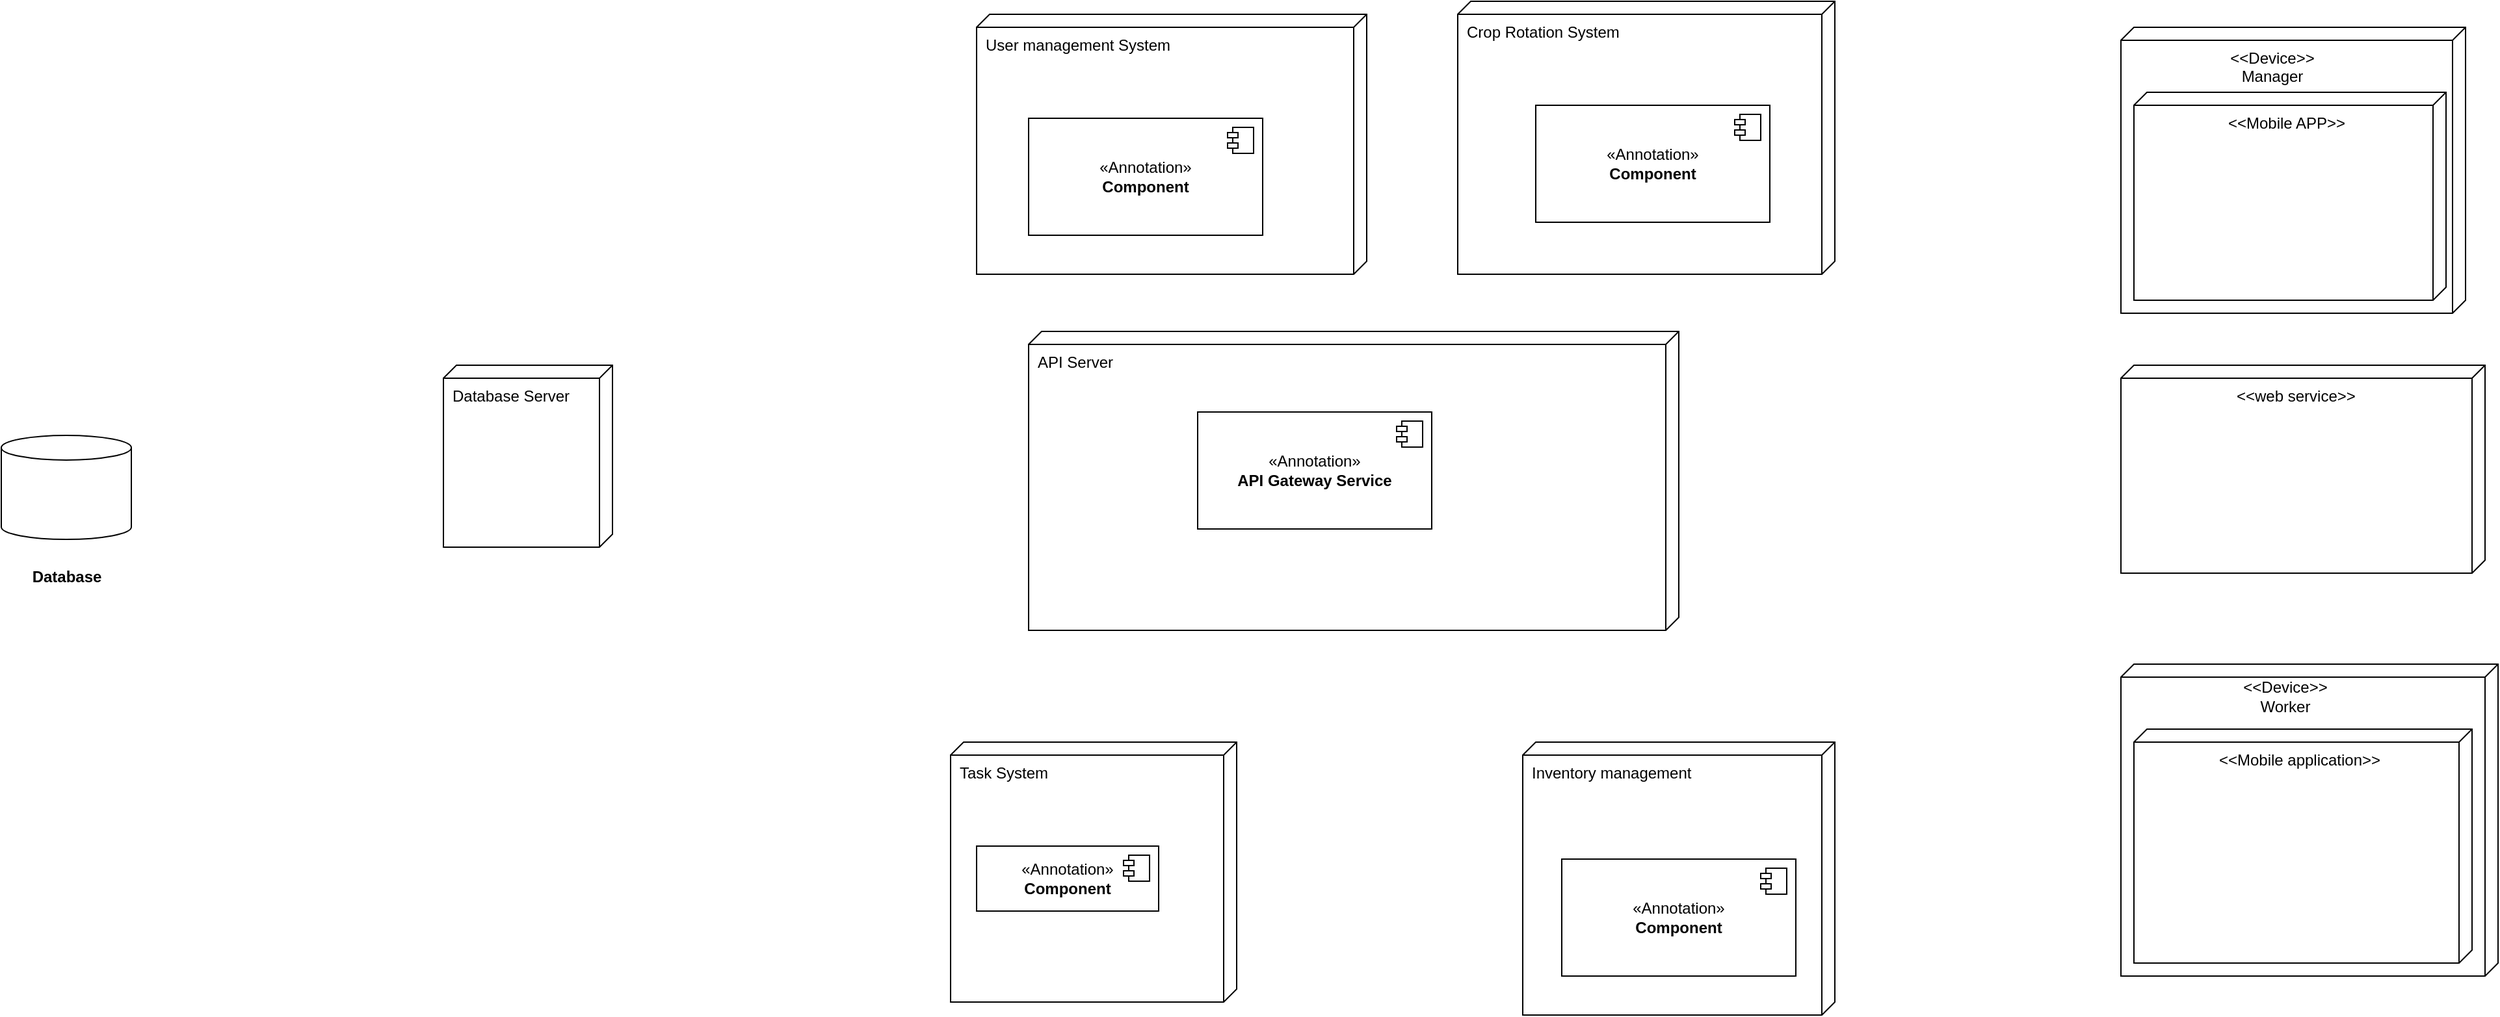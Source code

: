 <mxfile version="26.2.14">
  <diagram name="Page-1" id="b5b7bab2-c9e2-2cf4-8b2a-24fd1a2a6d21">
    <mxGraphModel dx="2657" dy="801" grid="1" gridSize="10" guides="1" tooltips="1" connect="1" arrows="1" fold="1" page="1" pageScale="1" pageWidth="827" pageHeight="1169" background="none" math="0" shadow="0">
      <root>
        <mxCell id="0" />
        <mxCell id="1" parent="0" />
        <mxCell id="k0KV6_wW4YCRhd3kuSZM-1" value="" style="verticalAlign=top;align=left;spacingTop=8;spacingLeft=2;spacingRight=12;shape=cube;size=10;direction=south;fontStyle=4;html=1;whiteSpace=wrap;" vertex="1" parent="1">
          <mxGeometry x="1090" y="510" width="280" height="160" as="geometry" />
        </mxCell>
        <mxCell id="k0KV6_wW4YCRhd3kuSZM-2" value="" style="shape=cylinder3;whiteSpace=wrap;html=1;boundedLbl=1;backgroundOutline=1;size=9.474;" vertex="1" parent="1">
          <mxGeometry x="-540" y="564" width="100" height="80" as="geometry" />
        </mxCell>
        <mxCell id="k0KV6_wW4YCRhd3kuSZM-3" value="" style="verticalAlign=top;align=left;shape=cube;size=10;direction=south;fontStyle=0;html=1;boundedLbl=1;spacingLeft=5;whiteSpace=wrap;" vertex="1" parent="1">
          <mxGeometry x="1090" y="740" width="290" height="240" as="geometry" />
        </mxCell>
        <mxCell id="k0KV6_wW4YCRhd3kuSZM-4" value="&amp;lt;&amp;lt;Mobile application&amp;gt;&amp;gt;" style="verticalAlign=top;align=center;shape=cube;size=10;direction=south;html=1;boundedLbl=1;spacingLeft=5;whiteSpace=wrap;" vertex="1" parent="k0KV6_wW4YCRhd3kuSZM-3">
          <mxGeometry width="260" height="180" relative="1" as="geometry">
            <mxPoint x="10" y="50" as="offset" />
          </mxGeometry>
        </mxCell>
        <mxCell id="k0KV6_wW4YCRhd3kuSZM-7" value="&amp;lt;&amp;lt;Device&amp;gt;&amp;gt;&lt;div&gt;Worker&lt;/div&gt;" style="text;html=1;align=center;verticalAlign=middle;resizable=0;points=[];autosize=1;strokeColor=none;fillColor=none;" vertex="1" parent="k0KV6_wW4YCRhd3kuSZM-3">
          <mxGeometry x="81" y="5" width="90" height="40" as="geometry" />
        </mxCell>
        <mxCell id="k0KV6_wW4YCRhd3kuSZM-5" value="" style="verticalAlign=top;align=left;shape=cube;size=10;direction=south;fontStyle=0;html=1;boundedLbl=1;spacingLeft=5;whiteSpace=wrap;" vertex="1" parent="1">
          <mxGeometry x="1090" y="250" width="265" height="220" as="geometry" />
        </mxCell>
        <mxCell id="k0KV6_wW4YCRhd3kuSZM-6" value="&amp;lt;&amp;lt;Mobile APP&amp;gt;&amp;gt;" style="verticalAlign=top;align=center;shape=cube;size=10;direction=south;html=1;boundedLbl=1;spacingLeft=5;whiteSpace=wrap;" vertex="1" parent="k0KV6_wW4YCRhd3kuSZM-5">
          <mxGeometry width="240" height="160" relative="1" as="geometry">
            <mxPoint x="10" y="50" as="offset" />
          </mxGeometry>
        </mxCell>
        <mxCell id="k0KV6_wW4YCRhd3kuSZM-9" value="&amp;lt;&amp;lt;Device&amp;gt;&amp;gt;&lt;div&gt;Manager&lt;/div&gt;" style="text;html=1;align=center;" vertex="1" parent="k0KV6_wW4YCRhd3kuSZM-5">
          <mxGeometry x="16" y="10" width="200" height="25" as="geometry" />
        </mxCell>
        <mxCell id="k0KV6_wW4YCRhd3kuSZM-10" value="Database" style="text;align=center;fontStyle=1;verticalAlign=middle;spacingLeft=3;spacingRight=3;strokeColor=none;rotatable=0;points=[[0,0.5],[1,0.5]];portConstraint=eastwest;html=1;" vertex="1" parent="1">
          <mxGeometry x="-530" y="660" width="80" height="26" as="geometry" />
        </mxCell>
        <mxCell id="k0KV6_wW4YCRhd3kuSZM-11" value="&amp;lt;&amp;lt;web service&amp;gt;&amp;gt;" style="text;strokeColor=none;fillColor=none;align=left;verticalAlign=top;spacingLeft=4;spacingRight=4;overflow=hidden;rotatable=0;points=[[0,0.5],[1,0.5]];portConstraint=eastwest;whiteSpace=wrap;html=1;" vertex="1" parent="1">
          <mxGeometry x="1172.5" y="520" width="115" height="26" as="geometry" />
        </mxCell>
        <mxCell id="k0KV6_wW4YCRhd3kuSZM-12" value="API Server" style="verticalAlign=top;align=left;shape=cube;size=10;direction=south;fontStyle=0;html=1;boundedLbl=1;spacingLeft=5;whiteSpace=wrap;" vertex="1" parent="1">
          <mxGeometry x="250" y="484" width="500" height="230" as="geometry" />
        </mxCell>
        <mxCell id="k0KV6_wW4YCRhd3kuSZM-14" value="User management System" style="verticalAlign=top;align=left;shape=cube;size=10;direction=south;fontStyle=0;html=1;boundedLbl=1;spacingLeft=5;whiteSpace=wrap;" vertex="1" parent="1">
          <mxGeometry x="210" y="240" width="300" height="200" as="geometry" />
        </mxCell>
        <mxCell id="k0KV6_wW4YCRhd3kuSZM-16" value="Crop Rotation System" style="verticalAlign=top;align=left;shape=cube;size=10;direction=south;fontStyle=0;html=1;boundedLbl=1;spacingLeft=5;whiteSpace=wrap;" vertex="1" parent="1">
          <mxGeometry x="580" y="230" width="290" height="210" as="geometry" />
        </mxCell>
        <mxCell id="k0KV6_wW4YCRhd3kuSZM-18" value="Task System" style="verticalAlign=top;align=left;shape=cube;size=10;direction=south;fontStyle=0;html=1;boundedLbl=1;spacingLeft=5;whiteSpace=wrap;" vertex="1" parent="1">
          <mxGeometry x="190" y="800" width="220" height="200" as="geometry" />
        </mxCell>
        <mxCell id="k0KV6_wW4YCRhd3kuSZM-20" value="Inventory management" style="verticalAlign=top;align=left;shape=cube;size=10;direction=south;fontStyle=0;html=1;boundedLbl=1;spacingLeft=5;whiteSpace=wrap;" vertex="1" parent="1">
          <mxGeometry x="630" y="800" width="240" height="210" as="geometry" />
        </mxCell>
        <mxCell id="k0KV6_wW4YCRhd3kuSZM-23" value="&amp;laquo;Annotation&amp;raquo;&lt;br/&gt;&lt;b&gt;Component&lt;/b&gt;" style="html=1;dropTarget=0;whiteSpace=wrap;" vertex="1" parent="1">
          <mxGeometry x="210" y="880" width="140" height="50" as="geometry" />
        </mxCell>
        <mxCell id="k0KV6_wW4YCRhd3kuSZM-24" value="" style="shape=module;jettyWidth=8;jettyHeight=4;" vertex="1" parent="k0KV6_wW4YCRhd3kuSZM-23">
          <mxGeometry x="1" width="20" height="20" relative="1" as="geometry">
            <mxPoint x="-27" y="7" as="offset" />
          </mxGeometry>
        </mxCell>
        <mxCell id="k0KV6_wW4YCRhd3kuSZM-28" value="&amp;laquo;Annotation&amp;raquo;&lt;br/&gt;&lt;b&gt;Component&lt;/b&gt;" style="html=1;dropTarget=0;whiteSpace=wrap;" vertex="1" parent="1">
          <mxGeometry x="250" y="320" width="180" height="90" as="geometry" />
        </mxCell>
        <mxCell id="k0KV6_wW4YCRhd3kuSZM-29" value="" style="shape=module;jettyWidth=8;jettyHeight=4;" vertex="1" parent="k0KV6_wW4YCRhd3kuSZM-28">
          <mxGeometry x="1" width="20" height="20" relative="1" as="geometry">
            <mxPoint x="-27" y="7" as="offset" />
          </mxGeometry>
        </mxCell>
        <mxCell id="k0KV6_wW4YCRhd3kuSZM-30" value="&amp;laquo;Annotation&amp;raquo;&lt;br/&gt;&lt;b&gt;Component&lt;/b&gt;" style="html=1;dropTarget=0;whiteSpace=wrap;" vertex="1" parent="1">
          <mxGeometry x="640" y="310" width="180" height="90" as="geometry" />
        </mxCell>
        <mxCell id="k0KV6_wW4YCRhd3kuSZM-31" value="" style="shape=module;jettyWidth=8;jettyHeight=4;" vertex="1" parent="k0KV6_wW4YCRhd3kuSZM-30">
          <mxGeometry x="1" width="20" height="20" relative="1" as="geometry">
            <mxPoint x="-27" y="7" as="offset" />
          </mxGeometry>
        </mxCell>
        <mxCell id="k0KV6_wW4YCRhd3kuSZM-32" value="&amp;laquo;Annotation&amp;raquo;&lt;br/&gt;&lt;b&gt;Component&lt;/b&gt;" style="html=1;dropTarget=0;whiteSpace=wrap;" vertex="1" parent="1">
          <mxGeometry x="660" y="890" width="180" height="90" as="geometry" />
        </mxCell>
        <mxCell id="k0KV6_wW4YCRhd3kuSZM-33" value="" style="shape=module;jettyWidth=8;jettyHeight=4;" vertex="1" parent="k0KV6_wW4YCRhd3kuSZM-32">
          <mxGeometry x="1" width="20" height="20" relative="1" as="geometry">
            <mxPoint x="-27" y="7" as="offset" />
          </mxGeometry>
        </mxCell>
        <mxCell id="k0KV6_wW4YCRhd3kuSZM-34" value="Database Server" style="verticalAlign=top;align=left;shape=cube;size=10;direction=south;fontStyle=0;html=1;boundedLbl=1;spacingLeft=5;whiteSpace=wrap;" vertex="1" parent="1">
          <mxGeometry x="-200" y="510" width="130" height="140" as="geometry" />
        </mxCell>
        <mxCell id="k0KV6_wW4YCRhd3kuSZM-36" value="«Annotation»&lt;br&gt;&lt;b&gt;API Gateway Service&lt;/b&gt;" style="html=1;dropTarget=0;whiteSpace=wrap;" vertex="1" parent="1">
          <mxGeometry x="380" y="546" width="180" height="90" as="geometry" />
        </mxCell>
        <mxCell id="k0KV6_wW4YCRhd3kuSZM-37" value="" style="shape=module;jettyWidth=8;jettyHeight=4;" vertex="1" parent="k0KV6_wW4YCRhd3kuSZM-36">
          <mxGeometry x="1" width="20" height="20" relative="1" as="geometry">
            <mxPoint x="-27" y="7" as="offset" />
          </mxGeometry>
        </mxCell>
      </root>
    </mxGraphModel>
  </diagram>
</mxfile>
